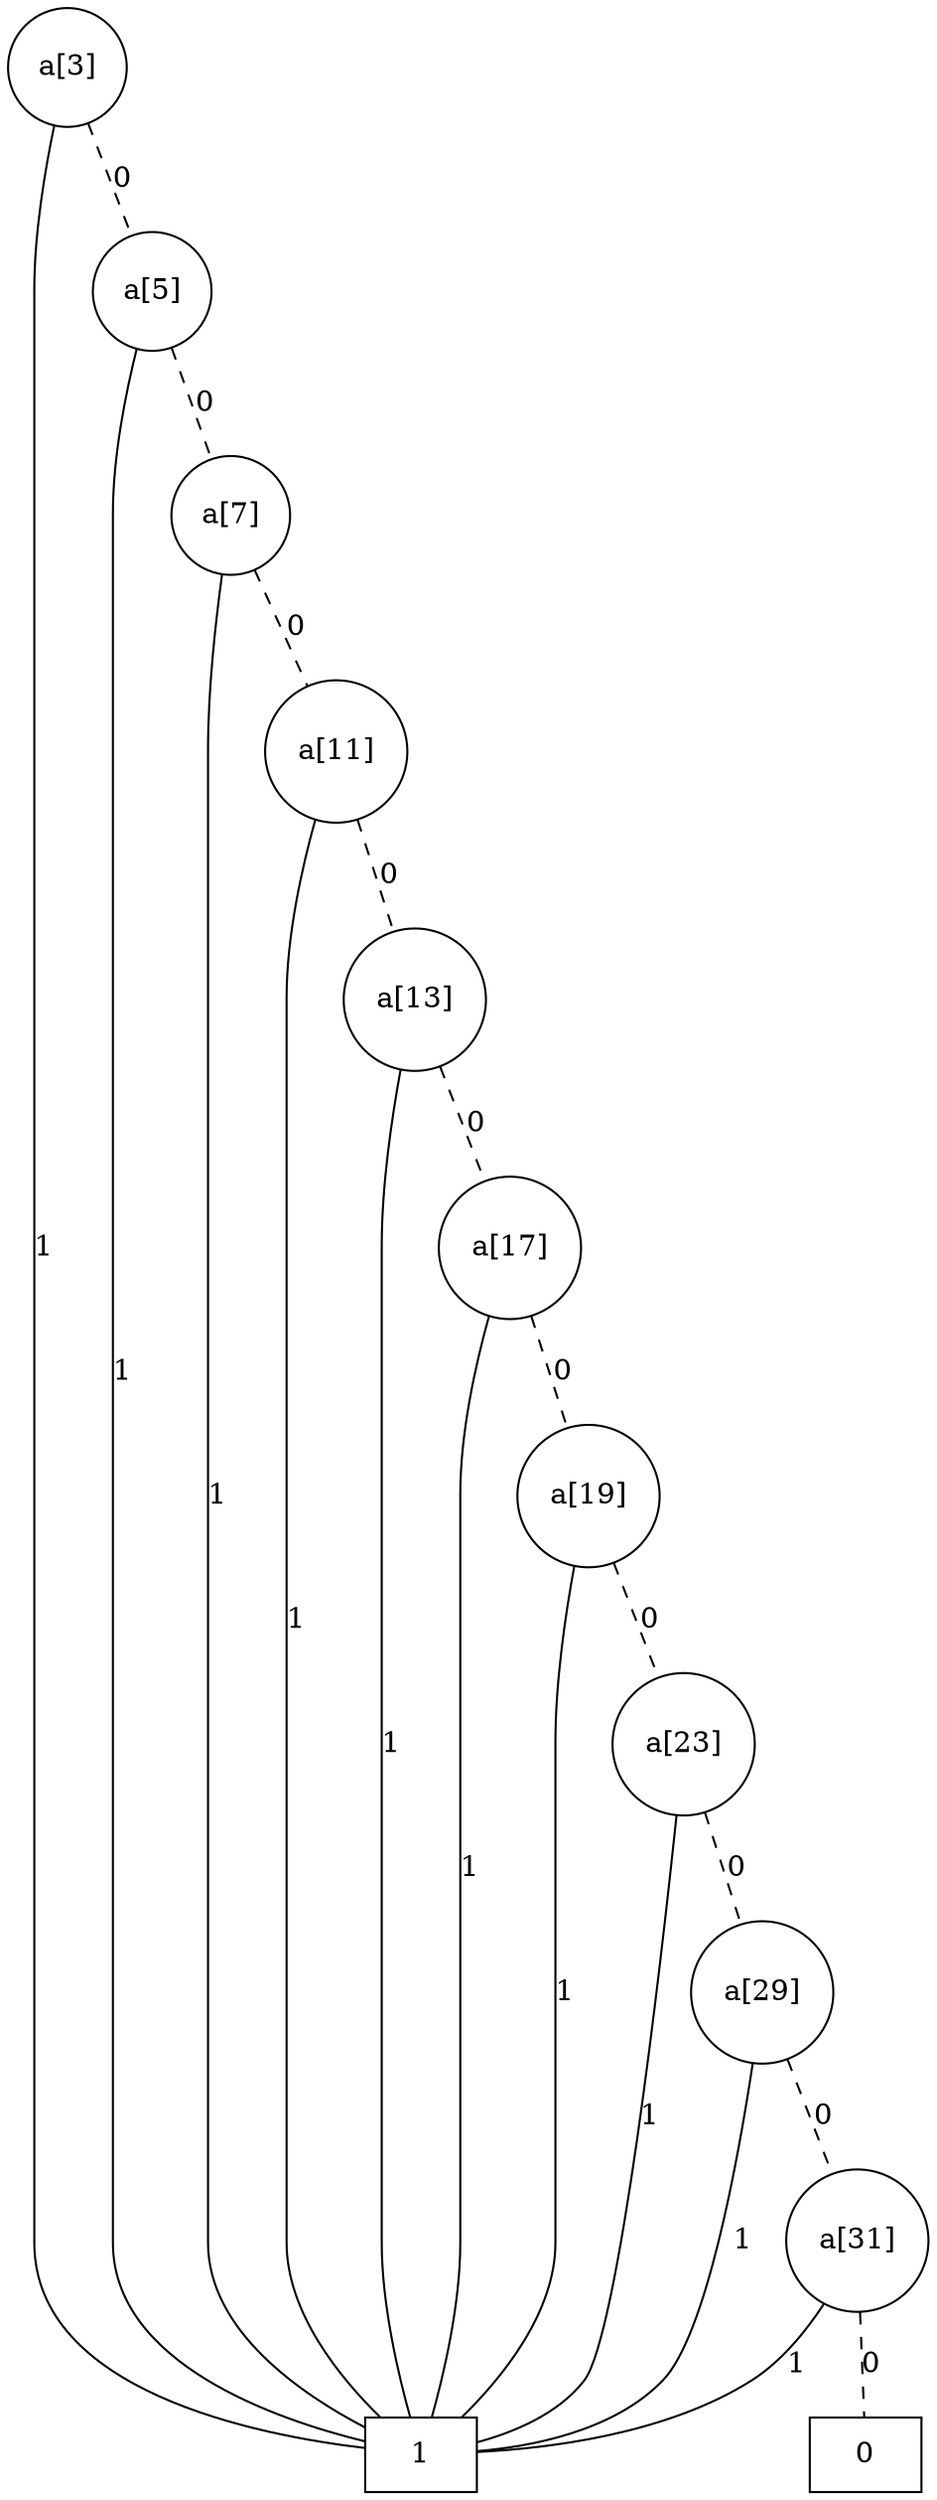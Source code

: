 graph BDD { n3018330185008 [label=0,shape=box]; n3018330446048 [label=1,shape=box]; n3018391974496 [label="a[31]",shape=circle]; n3018391975408 [label="a[29]",shape=circle]; n3018391967680 [label="a[23]",shape=circle]; n3018391967248 [label="a[19]",shape=circle]; n3018391966960 [label="a[17]",shape=circle]; n3018391966672 [label="a[13]",shape=circle]; n3018391966384 [label="a[11]",shape=circle]; n3018391966096 [label="a[7]",shape=circle]; n3018391965808 [label="a[5]",shape=circle]; n3018384243888 [label="a[3]",shape=circle]; n3018391974496 -- n3018330185008 [label=0,style=dashed]; n3018391974496 -- n3018330446048 [label=1]; n3018391975408 -- n3018391974496 [label=0,style=dashed]; n3018391975408 -- n3018330446048 [label=1]; n3018391967680 -- n3018391975408 [label=0,style=dashed]; n3018391967680 -- n3018330446048 [label=1]; n3018391967248 -- n3018391967680 [label=0,style=dashed]; n3018391967248 -- n3018330446048 [label=1]; n3018391966960 -- n3018391967248 [label=0,style=dashed]; n3018391966960 -- n3018330446048 [label=1]; n3018391966672 -- n3018391966960 [label=0,style=dashed]; n3018391966672 -- n3018330446048 [label=1]; n3018391966384 -- n3018391966672 [label=0,style=dashed]; n3018391966384 -- n3018330446048 [label=1]; n3018391966096 -- n3018391966384 [label=0,style=dashed]; n3018391966096 -- n3018330446048 [label=1]; n3018391965808 -- n3018391966096 [label=0,style=dashed]; n3018391965808 -- n3018330446048 [label=1]; n3018384243888 -- n3018391965808 [label=0,style=dashed]; n3018384243888 -- n3018330446048 [label=1]; }